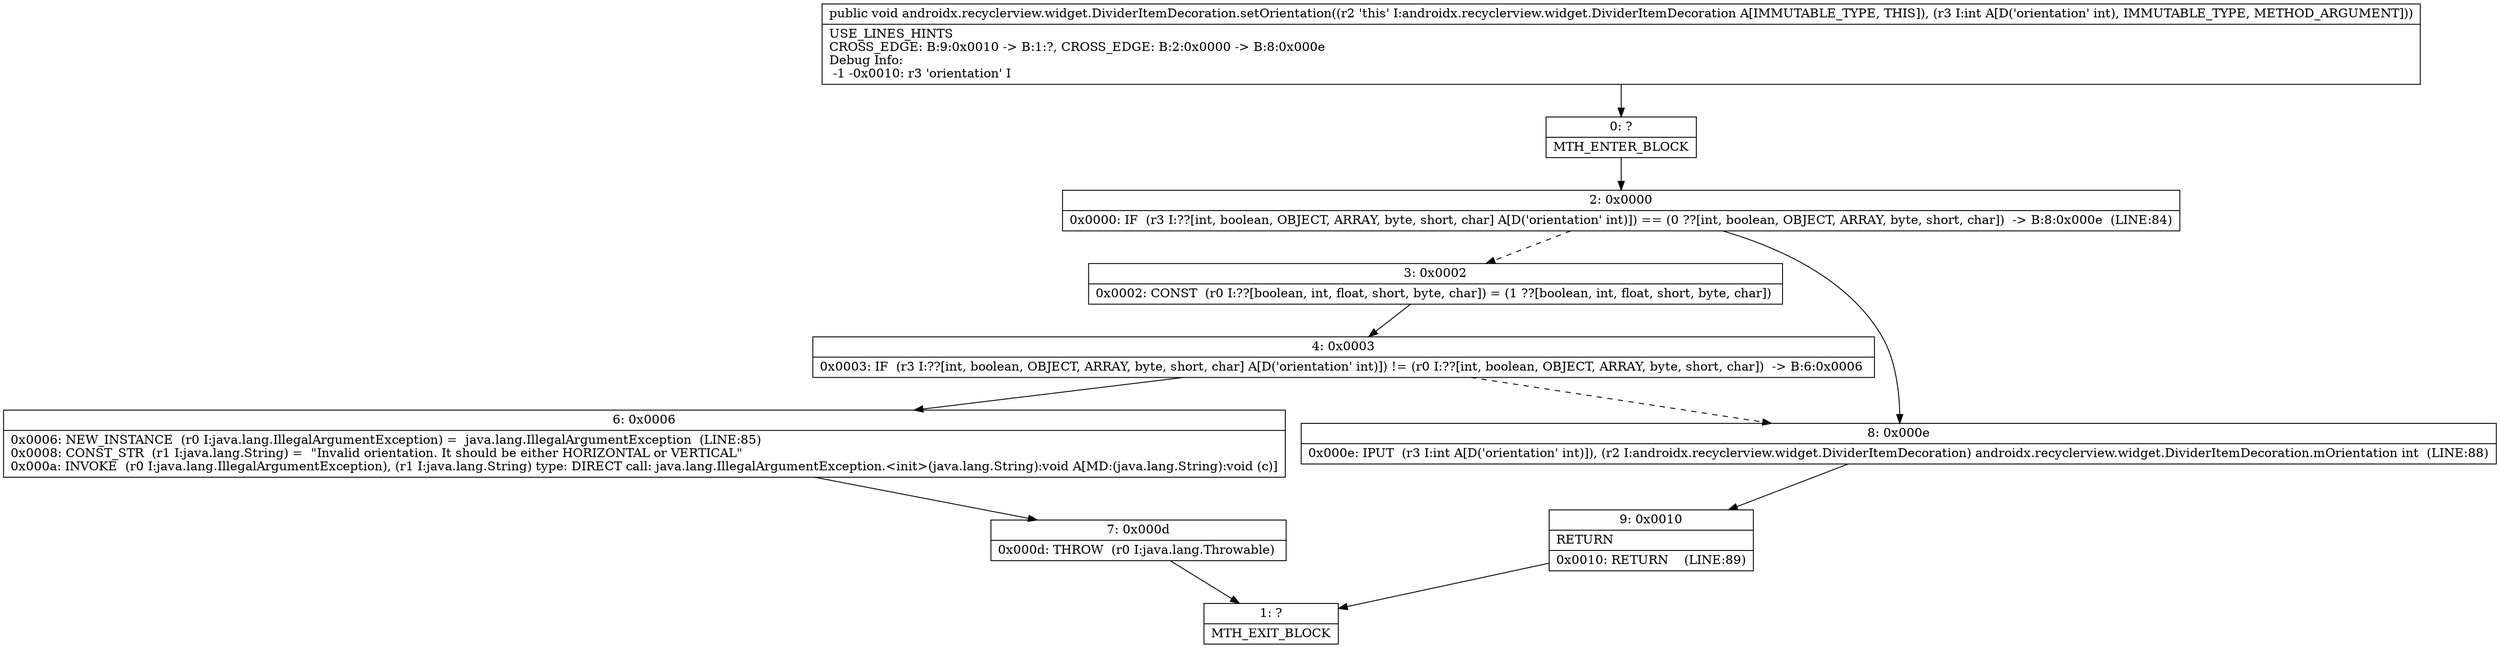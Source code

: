digraph "CFG forandroidx.recyclerview.widget.DividerItemDecoration.setOrientation(I)V" {
Node_0 [shape=record,label="{0\:\ ?|MTH_ENTER_BLOCK\l}"];
Node_2 [shape=record,label="{2\:\ 0x0000|0x0000: IF  (r3 I:??[int, boolean, OBJECT, ARRAY, byte, short, char] A[D('orientation' int)]) == (0 ??[int, boolean, OBJECT, ARRAY, byte, short, char])  \-\> B:8:0x000e  (LINE:84)\l}"];
Node_3 [shape=record,label="{3\:\ 0x0002|0x0002: CONST  (r0 I:??[boolean, int, float, short, byte, char]) = (1 ??[boolean, int, float, short, byte, char]) \l}"];
Node_4 [shape=record,label="{4\:\ 0x0003|0x0003: IF  (r3 I:??[int, boolean, OBJECT, ARRAY, byte, short, char] A[D('orientation' int)]) != (r0 I:??[int, boolean, OBJECT, ARRAY, byte, short, char])  \-\> B:6:0x0006 \l}"];
Node_6 [shape=record,label="{6\:\ 0x0006|0x0006: NEW_INSTANCE  (r0 I:java.lang.IllegalArgumentException) =  java.lang.IllegalArgumentException  (LINE:85)\l0x0008: CONST_STR  (r1 I:java.lang.String) =  \"Invalid orientation. It should be either HORIZONTAL or VERTICAL\" \l0x000a: INVOKE  (r0 I:java.lang.IllegalArgumentException), (r1 I:java.lang.String) type: DIRECT call: java.lang.IllegalArgumentException.\<init\>(java.lang.String):void A[MD:(java.lang.String):void (c)]\l}"];
Node_7 [shape=record,label="{7\:\ 0x000d|0x000d: THROW  (r0 I:java.lang.Throwable) \l}"];
Node_1 [shape=record,label="{1\:\ ?|MTH_EXIT_BLOCK\l}"];
Node_8 [shape=record,label="{8\:\ 0x000e|0x000e: IPUT  (r3 I:int A[D('orientation' int)]), (r2 I:androidx.recyclerview.widget.DividerItemDecoration) androidx.recyclerview.widget.DividerItemDecoration.mOrientation int  (LINE:88)\l}"];
Node_9 [shape=record,label="{9\:\ 0x0010|RETURN\l|0x0010: RETURN    (LINE:89)\l}"];
MethodNode[shape=record,label="{public void androidx.recyclerview.widget.DividerItemDecoration.setOrientation((r2 'this' I:androidx.recyclerview.widget.DividerItemDecoration A[IMMUTABLE_TYPE, THIS]), (r3 I:int A[D('orientation' int), IMMUTABLE_TYPE, METHOD_ARGUMENT]))  | USE_LINES_HINTS\lCROSS_EDGE: B:9:0x0010 \-\> B:1:?, CROSS_EDGE: B:2:0x0000 \-\> B:8:0x000e\lDebug Info:\l  \-1 \-0x0010: r3 'orientation' I\l}"];
MethodNode -> Node_0;Node_0 -> Node_2;
Node_2 -> Node_3[style=dashed];
Node_2 -> Node_8;
Node_3 -> Node_4;
Node_4 -> Node_6;
Node_4 -> Node_8[style=dashed];
Node_6 -> Node_7;
Node_7 -> Node_1;
Node_8 -> Node_9;
Node_9 -> Node_1;
}

